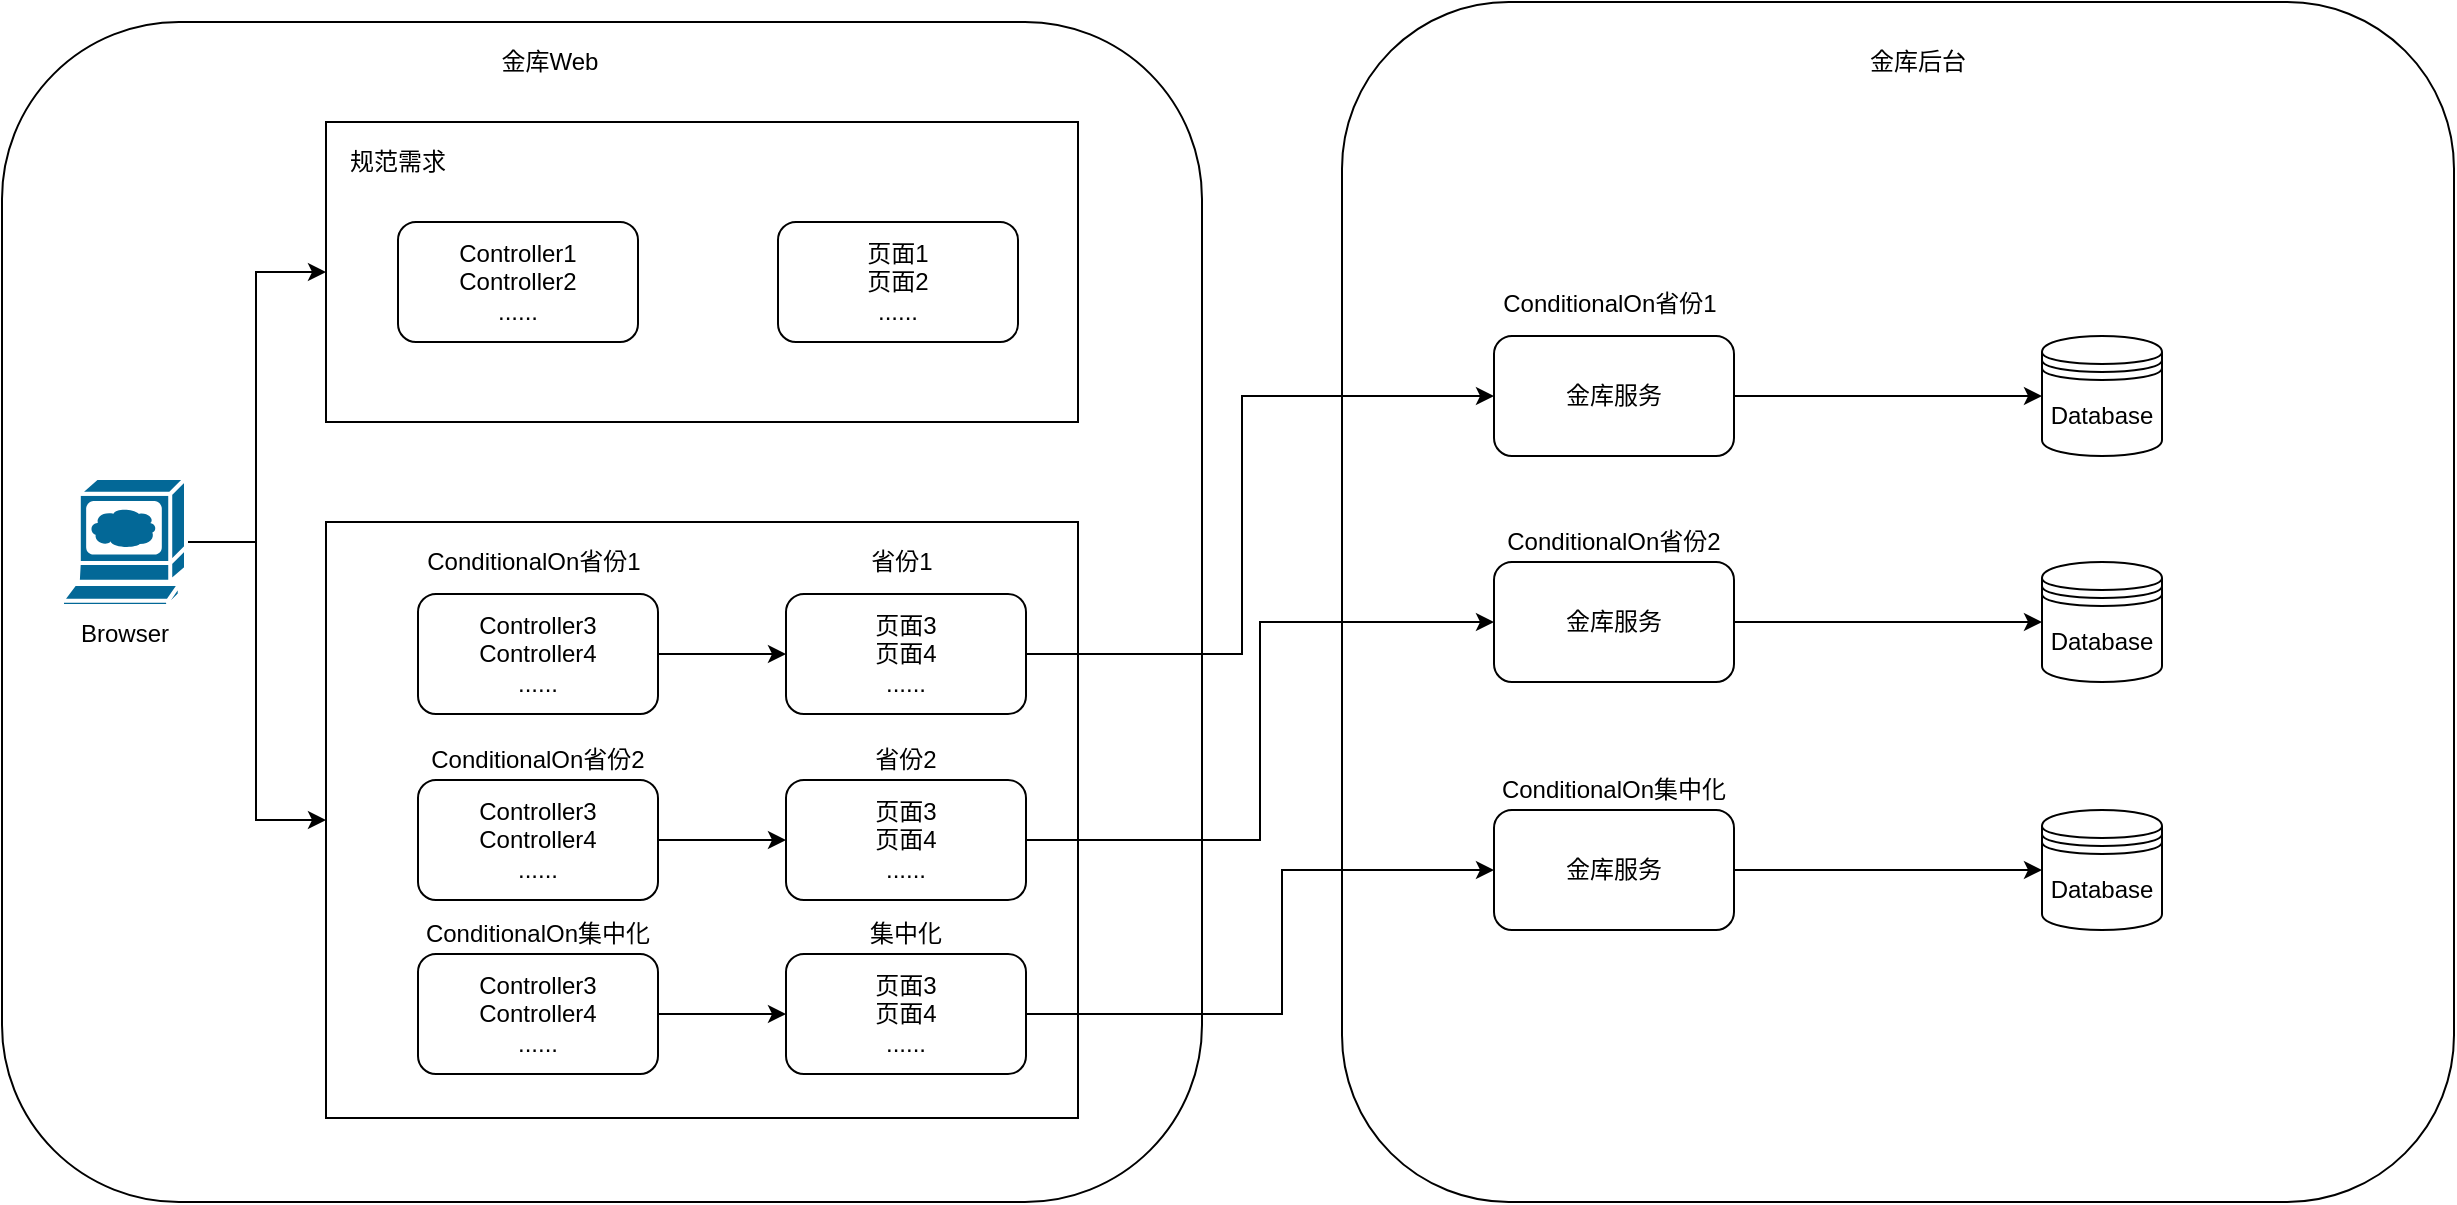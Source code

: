 <mxfile version="13.6.8" type="github">
  <diagram id="n1DSh3T9E_Pk7iYmtj9A" name="Page-1">
    <mxGraphModel dx="1422" dy="762" grid="1" gridSize="10" guides="1" tooltips="1" connect="1" arrows="1" fold="1" page="1" pageScale="1" pageWidth="827" pageHeight="1169" math="0" shadow="0">
      <root>
        <mxCell id="0" />
        <mxCell id="1" parent="0" />
        <mxCell id="rCMM3NfX4LUDCF9KQQ6A-44" value="" style="rounded=0;whiteSpace=wrap;html=1;" vertex="1" parent="1">
          <mxGeometry x="770" y="220" width="210" height="390" as="geometry" />
        </mxCell>
        <mxCell id="rCMM3NfX4LUDCF9KQQ6A-3" value="" style="rounded=1;whiteSpace=wrap;html=1;" vertex="1" parent="1">
          <mxGeometry x="70" y="110" width="600" height="590" as="geometry" />
        </mxCell>
        <mxCell id="rCMM3NfX4LUDCF9KQQ6A-6" value="" style="rounded=0;whiteSpace=wrap;html=1;" vertex="1" parent="1">
          <mxGeometry x="232" y="360" width="376" height="298" as="geometry" />
        </mxCell>
        <mxCell id="rCMM3NfX4LUDCF9KQQ6A-5" value="" style="rounded=0;whiteSpace=wrap;html=1;" vertex="1" parent="1">
          <mxGeometry x="232" y="160" width="376" height="150" as="geometry" />
        </mxCell>
        <mxCell id="rCMM3NfX4LUDCF9KQQ6A-4" value="" style="rounded=1;whiteSpace=wrap;html=1;" vertex="1" parent="1">
          <mxGeometry x="740" y="100" width="556" height="600" as="geometry" />
        </mxCell>
        <mxCell id="rCMM3NfX4LUDCF9KQQ6A-7" value="页面1&lt;br&gt;页面2&lt;br&gt;......" style="rounded=1;whiteSpace=wrap;html=1;" vertex="1" parent="1">
          <mxGeometry x="458" y="210" width="120" height="60" as="geometry" />
        </mxCell>
        <mxCell id="rCMM3NfX4LUDCF9KQQ6A-72" style="edgeStyle=orthogonalEdgeStyle;rounded=0;orthogonalLoop=1;jettySize=auto;html=1;entryX=0;entryY=0.5;entryDx=0;entryDy=0;" edge="1" parent="1" source="rCMM3NfX4LUDCF9KQQ6A-10" target="rCMM3NfX4LUDCF9KQQ6A-50">
          <mxGeometry relative="1" as="geometry">
            <Array as="points">
              <mxPoint x="690" y="426" />
              <mxPoint x="690" y="297" />
            </Array>
          </mxGeometry>
        </mxCell>
        <mxCell id="rCMM3NfX4LUDCF9KQQ6A-10" value="页面3&lt;br&gt;页面4&lt;br&gt;......" style="rounded=1;whiteSpace=wrap;html=1;" vertex="1" parent="1">
          <mxGeometry x="462" y="396" width="120" height="60" as="geometry" />
        </mxCell>
        <mxCell id="rCMM3NfX4LUDCF9KQQ6A-73" style="edgeStyle=orthogonalEdgeStyle;rounded=0;orthogonalLoop=1;jettySize=auto;html=1;entryX=0;entryY=0.5;entryDx=0;entryDy=0;" edge="1" parent="1" source="rCMM3NfX4LUDCF9KQQ6A-13" target="rCMM3NfX4LUDCF9KQQ6A-52">
          <mxGeometry relative="1" as="geometry" />
        </mxCell>
        <mxCell id="rCMM3NfX4LUDCF9KQQ6A-13" value="页面3&lt;br&gt;页面4&lt;br&gt;......" style="rounded=1;whiteSpace=wrap;html=1;" vertex="1" parent="1">
          <mxGeometry x="462" y="489" width="120" height="60" as="geometry" />
        </mxCell>
        <mxCell id="rCMM3NfX4LUDCF9KQQ6A-14" value="省份2" style="text;html=1;strokeColor=none;fillColor=none;align=center;verticalAlign=middle;whiteSpace=wrap;rounded=0;" vertex="1" parent="1">
          <mxGeometry x="502" y="469" width="40" height="20" as="geometry" />
        </mxCell>
        <mxCell id="rCMM3NfX4LUDCF9KQQ6A-74" style="edgeStyle=orthogonalEdgeStyle;rounded=0;orthogonalLoop=1;jettySize=auto;html=1;entryX=0;entryY=0.5;entryDx=0;entryDy=0;" edge="1" parent="1" source="rCMM3NfX4LUDCF9KQQ6A-15" target="rCMM3NfX4LUDCF9KQQ6A-54">
          <mxGeometry relative="1" as="geometry">
            <Array as="points">
              <mxPoint x="710" y="606" />
              <mxPoint x="710" y="534" />
            </Array>
          </mxGeometry>
        </mxCell>
        <mxCell id="rCMM3NfX4LUDCF9KQQ6A-15" value="页面3&lt;br&gt;页面4&lt;br&gt;......" style="rounded=1;whiteSpace=wrap;html=1;" vertex="1" parent="1">
          <mxGeometry x="462" y="576" width="120" height="60" as="geometry" />
        </mxCell>
        <mxCell id="rCMM3NfX4LUDCF9KQQ6A-16" value="集中化" style="text;html=1;strokeColor=none;fillColor=none;align=center;verticalAlign=middle;whiteSpace=wrap;rounded=0;" vertex="1" parent="1">
          <mxGeometry x="502" y="556" width="40" height="20" as="geometry" />
        </mxCell>
        <mxCell id="rCMM3NfX4LUDCF9KQQ6A-18" value="规范需求" style="text;html=1;strokeColor=none;fillColor=none;align=center;verticalAlign=middle;whiteSpace=wrap;rounded=0;" vertex="1" parent="1">
          <mxGeometry x="218" y="170" width="100" height="20" as="geometry" />
        </mxCell>
        <mxCell id="rCMM3NfX4LUDCF9KQQ6A-19" value="金库Web" style="text;html=1;strokeColor=none;fillColor=none;align=center;verticalAlign=middle;whiteSpace=wrap;rounded=0;" vertex="1" parent="1">
          <mxGeometry x="301" y="120" width="86" height="20" as="geometry" />
        </mxCell>
        <mxCell id="rCMM3NfX4LUDCF9KQQ6A-20" value="Controller1&lt;br&gt;Controller2&lt;br&gt;......" style="rounded=1;whiteSpace=wrap;html=1;" vertex="1" parent="1">
          <mxGeometry x="268" y="210" width="120" height="60" as="geometry" />
        </mxCell>
        <mxCell id="rCMM3NfX4LUDCF9KQQ6A-69" style="edgeStyle=orthogonalEdgeStyle;rounded=0;orthogonalLoop=1;jettySize=auto;html=1;entryX=0;entryY=0.5;entryDx=0;entryDy=0;" edge="1" parent="1" source="rCMM3NfX4LUDCF9KQQ6A-21" target="rCMM3NfX4LUDCF9KQQ6A-10">
          <mxGeometry relative="1" as="geometry" />
        </mxCell>
        <mxCell id="rCMM3NfX4LUDCF9KQQ6A-21" value="Controller3&lt;br&gt;Controller4&lt;br&gt;......" style="rounded=1;whiteSpace=wrap;html=1;" vertex="1" parent="1">
          <mxGeometry x="278" y="396" width="120" height="60" as="geometry" />
        </mxCell>
        <mxCell id="rCMM3NfX4LUDCF9KQQ6A-22" value="ConditionalOn省份1" style="text;html=1;strokeColor=none;fillColor=none;align=center;verticalAlign=middle;whiteSpace=wrap;rounded=0;" vertex="1" parent="1">
          <mxGeometry x="261" y="370" width="150" height="20" as="geometry" />
        </mxCell>
        <mxCell id="rCMM3NfX4LUDCF9KQQ6A-70" style="edgeStyle=orthogonalEdgeStyle;rounded=0;orthogonalLoop=1;jettySize=auto;html=1;" edge="1" parent="1" source="rCMM3NfX4LUDCF9KQQ6A-23" target="rCMM3NfX4LUDCF9KQQ6A-13">
          <mxGeometry relative="1" as="geometry" />
        </mxCell>
        <mxCell id="rCMM3NfX4LUDCF9KQQ6A-23" value="Controller3&lt;br&gt;Controller4&lt;br&gt;......" style="rounded=1;whiteSpace=wrap;html=1;" vertex="1" parent="1">
          <mxGeometry x="278" y="489" width="120" height="60" as="geometry" />
        </mxCell>
        <mxCell id="rCMM3NfX4LUDCF9KQQ6A-24" value="ConditionalOn省份2" style="text;html=1;strokeColor=none;fillColor=none;align=center;verticalAlign=middle;whiteSpace=wrap;rounded=0;" vertex="1" parent="1">
          <mxGeometry x="278" y="469" width="120" height="20" as="geometry" />
        </mxCell>
        <mxCell id="rCMM3NfX4LUDCF9KQQ6A-71" style="edgeStyle=orthogonalEdgeStyle;rounded=0;orthogonalLoop=1;jettySize=auto;html=1;" edge="1" parent="1" source="rCMM3NfX4LUDCF9KQQ6A-25" target="rCMM3NfX4LUDCF9KQQ6A-15">
          <mxGeometry relative="1" as="geometry" />
        </mxCell>
        <mxCell id="rCMM3NfX4LUDCF9KQQ6A-25" value="Controller3&lt;br&gt;Controller4&lt;br&gt;......" style="rounded=1;whiteSpace=wrap;html=1;" vertex="1" parent="1">
          <mxGeometry x="278" y="576" width="120" height="60" as="geometry" />
        </mxCell>
        <mxCell id="rCMM3NfX4LUDCF9KQQ6A-26" value="ConditionalOn集中化" style="text;html=1;strokeColor=none;fillColor=none;align=center;verticalAlign=middle;whiteSpace=wrap;rounded=0;" vertex="1" parent="1">
          <mxGeometry x="278" y="556" width="120" height="20" as="geometry" />
        </mxCell>
        <mxCell id="rCMM3NfX4LUDCF9KQQ6A-28" value="金库后台" style="text;html=1;strokeColor=none;fillColor=none;align=center;verticalAlign=middle;whiteSpace=wrap;rounded=0;" vertex="1" parent="1">
          <mxGeometry x="982" y="120" width="92" height="20" as="geometry" />
        </mxCell>
        <mxCell id="rCMM3NfX4LUDCF9KQQ6A-42" value="Database" style="shape=datastore;whiteSpace=wrap;html=1;" vertex="1" parent="1">
          <mxGeometry x="1090" y="267" width="60" height="60" as="geometry" />
        </mxCell>
        <mxCell id="rCMM3NfX4LUDCF9KQQ6A-43" value="省份1" style="text;html=1;strokeColor=none;fillColor=none;align=center;verticalAlign=middle;whiteSpace=wrap;rounded=0;" vertex="1" parent="1">
          <mxGeometry x="500" y="370" width="40" height="20" as="geometry" />
        </mxCell>
        <mxCell id="rCMM3NfX4LUDCF9KQQ6A-75" style="edgeStyle=orthogonalEdgeStyle;rounded=0;orthogonalLoop=1;jettySize=auto;html=1;" edge="1" parent="1" source="rCMM3NfX4LUDCF9KQQ6A-50" target="rCMM3NfX4LUDCF9KQQ6A-42">
          <mxGeometry relative="1" as="geometry" />
        </mxCell>
        <mxCell id="rCMM3NfX4LUDCF9KQQ6A-50" value="金库服务" style="rounded=1;whiteSpace=wrap;html=1;" vertex="1" parent="1">
          <mxGeometry x="816" y="267" width="120" height="60" as="geometry" />
        </mxCell>
        <mxCell id="rCMM3NfX4LUDCF9KQQ6A-51" value="ConditionalOn省份1" style="text;html=1;strokeColor=none;fillColor=none;align=center;verticalAlign=middle;whiteSpace=wrap;rounded=0;" vertex="1" parent="1">
          <mxGeometry x="799" y="241" width="150" height="20" as="geometry" />
        </mxCell>
        <mxCell id="rCMM3NfX4LUDCF9KQQ6A-76" style="edgeStyle=orthogonalEdgeStyle;rounded=0;orthogonalLoop=1;jettySize=auto;html=1;" edge="1" parent="1" source="rCMM3NfX4LUDCF9KQQ6A-52" target="rCMM3NfX4LUDCF9KQQ6A-61">
          <mxGeometry relative="1" as="geometry" />
        </mxCell>
        <mxCell id="rCMM3NfX4LUDCF9KQQ6A-52" value="金库服务" style="rounded=1;whiteSpace=wrap;html=1;" vertex="1" parent="1">
          <mxGeometry x="816" y="380" width="120" height="60" as="geometry" />
        </mxCell>
        <mxCell id="rCMM3NfX4LUDCF9KQQ6A-53" value="ConditionalOn省份2" style="text;html=1;strokeColor=none;fillColor=none;align=center;verticalAlign=middle;whiteSpace=wrap;rounded=0;" vertex="1" parent="1">
          <mxGeometry x="816" y="360" width="120" height="20" as="geometry" />
        </mxCell>
        <mxCell id="rCMM3NfX4LUDCF9KQQ6A-77" style="edgeStyle=orthogonalEdgeStyle;rounded=0;orthogonalLoop=1;jettySize=auto;html=1;" edge="1" parent="1" source="rCMM3NfX4LUDCF9KQQ6A-54" target="rCMM3NfX4LUDCF9KQQ6A-62">
          <mxGeometry relative="1" as="geometry" />
        </mxCell>
        <mxCell id="rCMM3NfX4LUDCF9KQQ6A-54" value="金库服务" style="rounded=1;whiteSpace=wrap;html=1;" vertex="1" parent="1">
          <mxGeometry x="816" y="504" width="120" height="60" as="geometry" />
        </mxCell>
        <mxCell id="rCMM3NfX4LUDCF9KQQ6A-55" value="ConditionalOn集中化" style="text;html=1;strokeColor=none;fillColor=none;align=center;verticalAlign=middle;whiteSpace=wrap;rounded=0;" vertex="1" parent="1">
          <mxGeometry x="816" y="484" width="120" height="20" as="geometry" />
        </mxCell>
        <mxCell id="rCMM3NfX4LUDCF9KQQ6A-61" value="&lt;span&gt;Database&lt;/span&gt;" style="shape=datastore;whiteSpace=wrap;html=1;" vertex="1" parent="1">
          <mxGeometry x="1090" y="380" width="60" height="60" as="geometry" />
        </mxCell>
        <mxCell id="rCMM3NfX4LUDCF9KQQ6A-62" value="&lt;span&gt;Database&lt;/span&gt;" style="shape=datastore;whiteSpace=wrap;html=1;" vertex="1" parent="1">
          <mxGeometry x="1090" y="504" width="60" height="60" as="geometry" />
        </mxCell>
        <mxCell id="rCMM3NfX4LUDCF9KQQ6A-67" style="edgeStyle=orthogonalEdgeStyle;rounded=0;orthogonalLoop=1;jettySize=auto;html=1;entryX=0;entryY=0.5;entryDx=0;entryDy=0;" edge="1" parent="1" source="rCMM3NfX4LUDCF9KQQ6A-63" target="rCMM3NfX4LUDCF9KQQ6A-5">
          <mxGeometry relative="1" as="geometry" />
        </mxCell>
        <mxCell id="rCMM3NfX4LUDCF9KQQ6A-68" style="edgeStyle=orthogonalEdgeStyle;rounded=0;orthogonalLoop=1;jettySize=auto;html=1;" edge="1" parent="1" source="rCMM3NfX4LUDCF9KQQ6A-63" target="rCMM3NfX4LUDCF9KQQ6A-6">
          <mxGeometry relative="1" as="geometry" />
        </mxCell>
        <mxCell id="rCMM3NfX4LUDCF9KQQ6A-63" value="Browser" style="shape=mxgraph.cisco.computers_and_peripherals.web_browser;html=1;pointerEvents=1;dashed=0;fillColor=#036897;strokeColor=#ffffff;strokeWidth=2;verticalLabelPosition=bottom;verticalAlign=top;align=center;outlineConnect=0;" vertex="1" parent="1">
          <mxGeometry x="100" y="338" width="62" height="64" as="geometry" />
        </mxCell>
      </root>
    </mxGraphModel>
  </diagram>
</mxfile>
